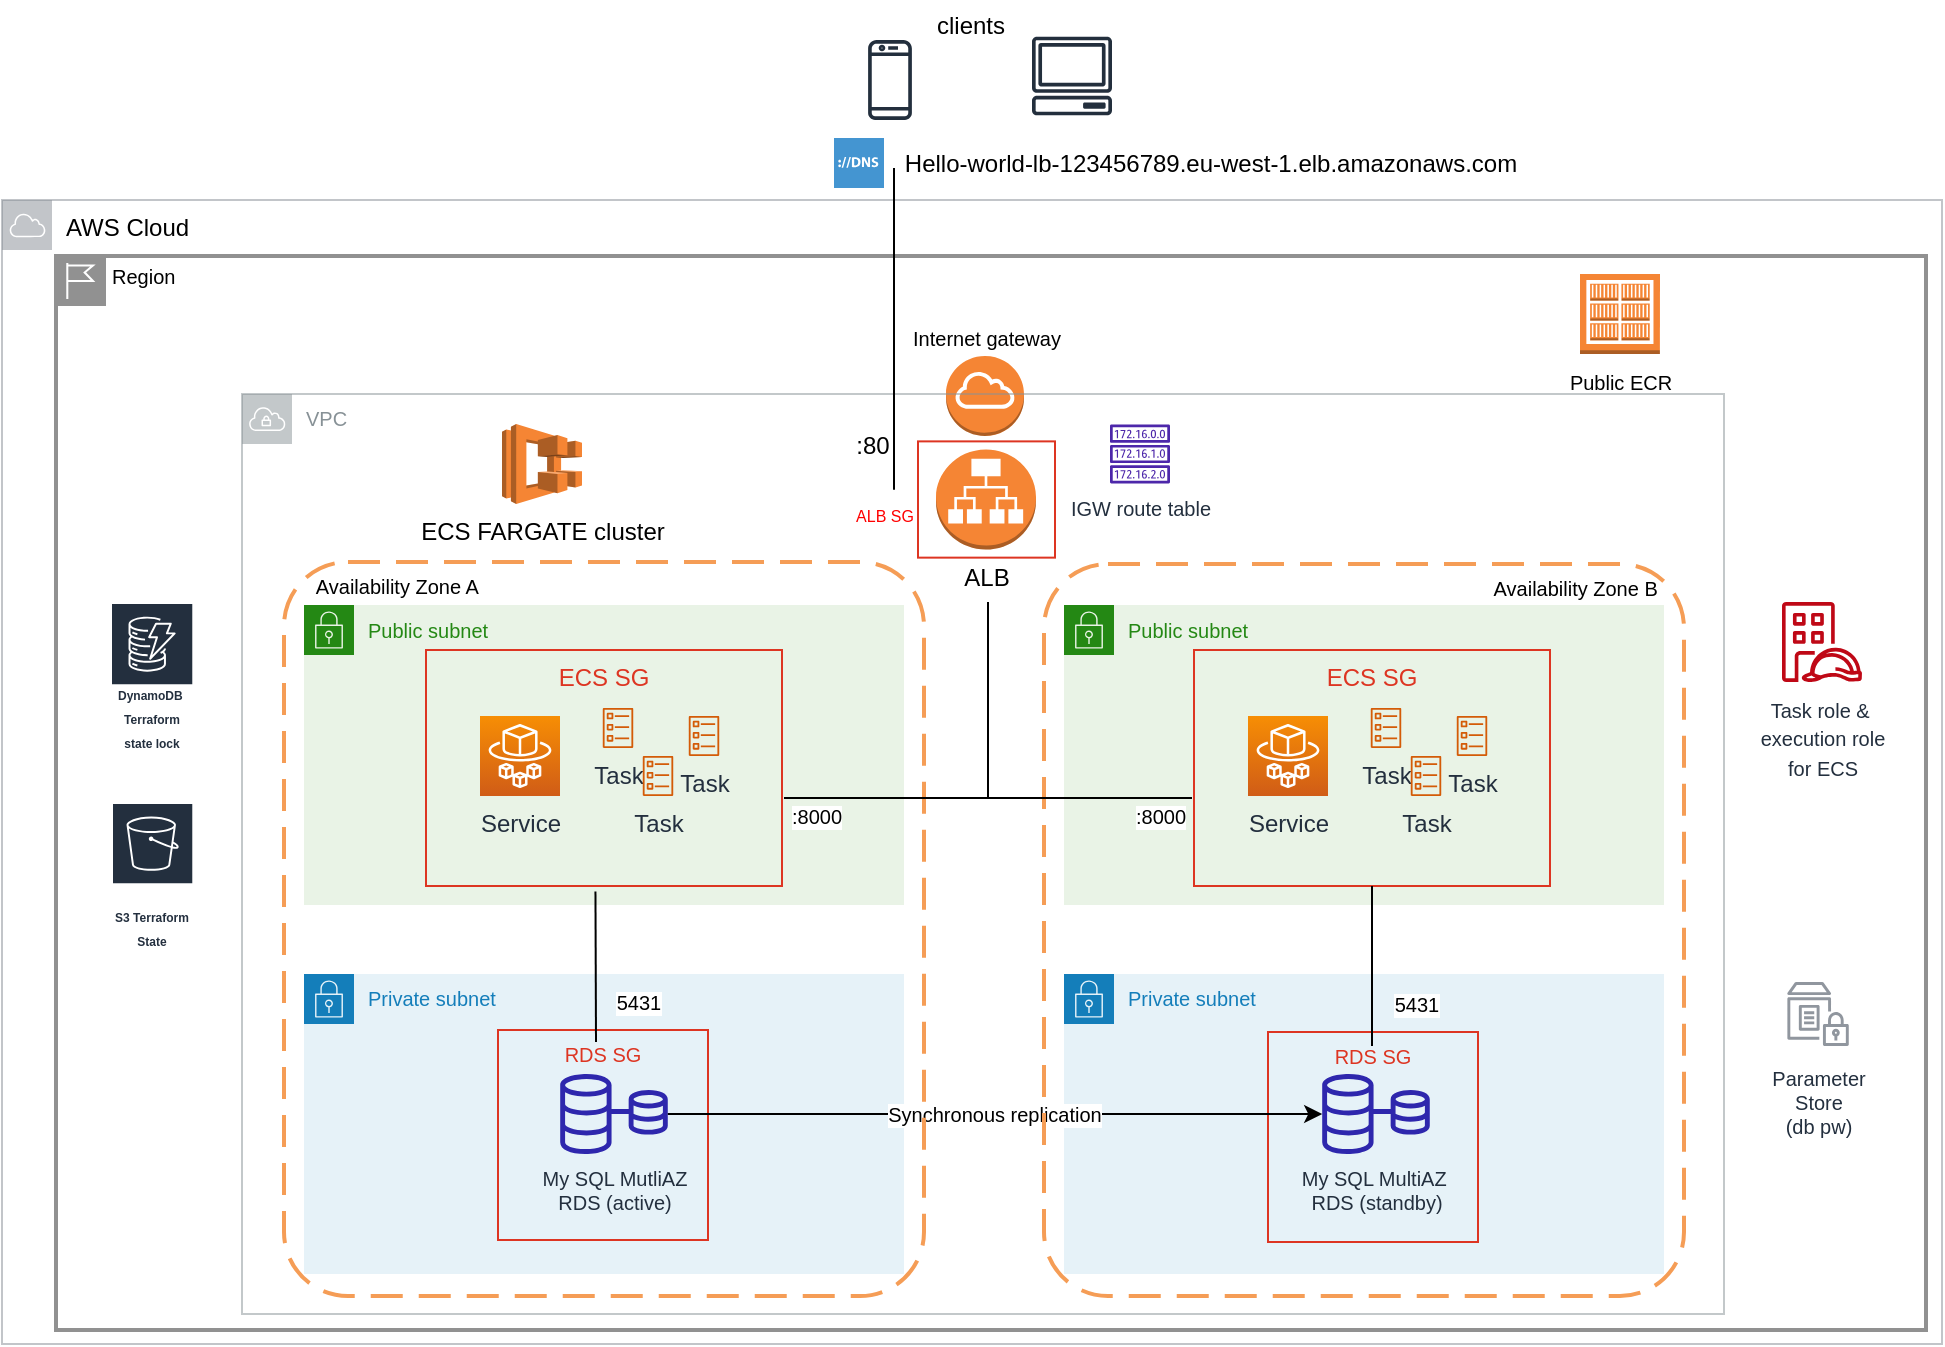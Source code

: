 <mxfile version="22.1.21" type="github">
  <diagram name="Page-1" id="jM4SRUG0wkxFFlr8D5Bl">
    <mxGraphModel dx="2284" dy="746" grid="1" gridSize="10" guides="1" tooltips="1" connect="1" arrows="1" fold="1" page="1" pageScale="1" pageWidth="850" pageHeight="1100" math="0" shadow="0">
      <root>
        <mxCell id="0" />
        <mxCell id="1" parent="0" />
        <mxCell id="E9GReNg-ktcZnUG_Qeob-2" value="Private subnet&amp;nbsp;" style="points=[[0,0],[0.25,0],[0.5,0],[0.75,0],[1,0],[1,0.25],[1,0.5],[1,0.75],[1,1],[0.75,1],[0.5,1],[0.25,1],[0,1],[0,0.75],[0,0.5],[0,0.25]];outlineConnect=0;gradientColor=none;html=1;whiteSpace=wrap;fontSize=10;fontStyle=0;container=1;pointerEvents=0;collapsible=0;recursiveResize=0;shape=mxgraph.aws4.group;grIcon=mxgraph.aws4.group_security_group;grStroke=0;strokeColor=#147EBA;fillColor=#E6F2F8;verticalAlign=top;align=left;spacingLeft=30;fontColor=#147EBA;dashed=0;" vertex="1" parent="1">
          <mxGeometry x="88" y="1328" width="300" height="150" as="geometry" />
        </mxCell>
        <mxCell id="E9GReNg-ktcZnUG_Qeob-3" value="My SQL MutliAZ&lt;br style=&quot;font-size: 10px;&quot;&gt;RDS (active)" style="sketch=0;outlineConnect=0;fontColor=#232F3E;gradientColor=none;fillColor=#2E27AD;strokeColor=none;dashed=0;verticalLabelPosition=bottom;verticalAlign=top;align=center;html=1;fontSize=10;fontStyle=0;aspect=fixed;pointerEvents=1;shape=mxgraph.aws4.rds_multi_az;" vertex="1" parent="E9GReNg-ktcZnUG_Qeob-2">
          <mxGeometry x="128.1" y="50" width="53.79" height="40" as="geometry" />
        </mxCell>
        <mxCell id="E9GReNg-ktcZnUG_Qeob-4" value="RDS SG" style="fillColor=none;strokeColor=#DD3522;verticalAlign=top;fontStyle=0;fontColor=#DD3522;fontSize=10;" vertex="1" parent="E9GReNg-ktcZnUG_Qeob-2">
          <mxGeometry x="97" y="28" width="105" height="105" as="geometry" />
        </mxCell>
        <mxCell id="E9GReNg-ktcZnUG_Qeob-5" value="Public subnet" style="points=[[0,0],[0.25,0],[0.5,0],[0.75,0],[1,0],[1,0.25],[1,0.5],[1,0.75],[1,1],[0.75,1],[0.5,1],[0.25,1],[0,1],[0,0.75],[0,0.5],[0,0.25]];outlineConnect=0;gradientColor=none;html=1;whiteSpace=wrap;fontSize=10;fontStyle=0;container=1;pointerEvents=0;collapsible=0;recursiveResize=0;shape=mxgraph.aws4.group;grIcon=mxgraph.aws4.group_security_group;grStroke=0;strokeColor=#248814;fillColor=#E9F3E6;verticalAlign=top;align=left;spacingLeft=30;fontColor=#248814;dashed=0;" vertex="1" parent="1">
          <mxGeometry x="88" y="1143.5" width="300" height="150" as="geometry" />
        </mxCell>
        <mxCell id="E9GReNg-ktcZnUG_Qeob-6" value="Public subnet" style="points=[[0,0],[0.25,0],[0.5,0],[0.75,0],[1,0],[1,0.25],[1,0.5],[1,0.75],[1,1],[0.75,1],[0.5,1],[0.25,1],[0,1],[0,0.75],[0,0.5],[0,0.25]];outlineConnect=0;gradientColor=none;html=1;whiteSpace=wrap;fontSize=10;fontStyle=0;container=1;pointerEvents=0;collapsible=0;recursiveResize=0;shape=mxgraph.aws4.group;grIcon=mxgraph.aws4.group_security_group;grStroke=0;strokeColor=#248814;fillColor=#E9F3E6;verticalAlign=top;align=left;spacingLeft=30;fontColor=#248814;dashed=0;" vertex="1" parent="1">
          <mxGeometry x="468" y="1143.5" width="300" height="150" as="geometry" />
        </mxCell>
        <mxCell id="E9GReNg-ktcZnUG_Qeob-7" value="Private subnet" style="points=[[0,0],[0.25,0],[0.5,0],[0.75,0],[1,0],[1,0.25],[1,0.5],[1,0.75],[1,1],[0.75,1],[0.5,1],[0.25,1],[0,1],[0,0.75],[0,0.5],[0,0.25]];outlineConnect=0;gradientColor=none;html=1;whiteSpace=wrap;fontSize=10;fontStyle=0;container=1;pointerEvents=0;collapsible=0;recursiveResize=0;shape=mxgraph.aws4.group;grIcon=mxgraph.aws4.group_security_group;grStroke=0;strokeColor=#147EBA;fillColor=#E6F2F8;verticalAlign=top;align=left;spacingLeft=30;fontColor=#147EBA;dashed=0;" vertex="1" parent="1">
          <mxGeometry x="468" y="1328" width="300" height="150" as="geometry" />
        </mxCell>
        <mxCell id="E9GReNg-ktcZnUG_Qeob-8" value="My SQL MultiAZ&amp;nbsp;&lt;br style=&quot;font-size: 10px;&quot;&gt;RDS (standby)" style="sketch=0;outlineConnect=0;fontColor=#232F3E;gradientColor=none;fillColor=#2E27AD;strokeColor=none;dashed=0;verticalLabelPosition=bottom;verticalAlign=top;align=center;html=1;fontSize=10;fontStyle=0;aspect=fixed;pointerEvents=1;shape=mxgraph.aws4.rds_multi_az;" vertex="1" parent="E9GReNg-ktcZnUG_Qeob-7">
          <mxGeometry x="129.1" y="50" width="53.79" height="40" as="geometry" />
        </mxCell>
        <mxCell id="E9GReNg-ktcZnUG_Qeob-9" value="RDS SG" style="fillColor=none;strokeColor=#DD3522;verticalAlign=top;fontStyle=0;fontColor=#DD3522;fontSize=10;" vertex="1" parent="E9GReNg-ktcZnUG_Qeob-7">
          <mxGeometry x="102" y="29" width="105" height="105" as="geometry" />
        </mxCell>
        <mxCell id="E9GReNg-ktcZnUG_Qeob-10" value="Synchronous&amp;nbsp;replication" style="edgeStyle=orthogonalEdgeStyle;rounded=0;orthogonalLoop=1;jettySize=auto;html=1;fontSize=10;" edge="1" parent="1" source="E9GReNg-ktcZnUG_Qeob-3" target="E9GReNg-ktcZnUG_Qeob-8">
          <mxGeometry relative="1" as="geometry">
            <mxPoint x="788" y="1413" as="targetPoint" />
          </mxGeometry>
        </mxCell>
        <mxCell id="E9GReNg-ktcZnUG_Qeob-11" value="Internet gateway" style="outlineConnect=0;dashed=0;verticalLabelPosition=top;verticalAlign=bottom;align=center;html=1;shape=mxgraph.aws3.internet_gateway;fillColor=#F58534;gradientColor=none;fontSize=10;labelPosition=center;" vertex="1" parent="1">
          <mxGeometry x="409" y="1019" width="39" height="40" as="geometry" />
        </mxCell>
        <mxCell id="E9GReNg-ktcZnUG_Qeob-12" value="Parameter&lt;br style=&quot;font-size: 10px;&quot;&gt;Store&lt;br style=&quot;font-size: 10px;&quot;&gt;(db pw)" style="sketch=0;outlineConnect=0;fontColor=#232F3E;gradientColor=none;strokeColor=#232F3E;fillColor=#ffffff;dashed=0;verticalLabelPosition=bottom;verticalAlign=top;align=center;html=1;fontSize=10;fontStyle=0;aspect=fixed;shape=mxgraph.aws4.resourceIcon;resIcon=mxgraph.aws4.parameter_store;shadow=0;opacity=50;" vertex="1" parent="1">
          <mxGeometry x="825" y="1328" width="40" height="40" as="geometry" />
        </mxCell>
        <mxCell id="E9GReNg-ktcZnUG_Qeob-13" value="VPC" style="sketch=0;outlineConnect=0;gradientColor=none;html=1;whiteSpace=wrap;fontSize=10;fontStyle=0;shape=mxgraph.aws4.group;grIcon=mxgraph.aws4.group_vpc;strokeColor=#879196;fillColor=none;verticalAlign=top;align=left;spacingLeft=30;fontColor=#879196;dashed=0;shadow=0;opacity=50;" vertex="1" parent="1">
          <mxGeometry x="57" y="1038" width="741" height="460" as="geometry" />
        </mxCell>
        <mxCell id="E9GReNg-ktcZnUG_Qeob-14" value="&lt;font color=&quot;#000000&quot; style=&quot;font-size: 12px;&quot;&gt;AWS Cloud&lt;/font&gt;" style="sketch=0;outlineConnect=0;gradientColor=none;html=1;whiteSpace=wrap;fontSize=10;fontStyle=0;shape=mxgraph.aws4.group;grIcon=mxgraph.aws4.group_aws_cloud;strokeColor=#858B94;fillColor=none;verticalAlign=top;align=left;spacingLeft=30;fontColor=#858B94;dashed=0;shadow=0;opacity=50;" vertex="1" parent="1">
          <mxGeometry x="-63" y="941" width="970" height="572" as="geometry" />
        </mxCell>
        <mxCell id="E9GReNg-ktcZnUG_Qeob-15" value="     Availability Zone A" style="rounded=1;arcSize=10;dashed=1;strokeColor=#F59D56;fillColor=none;gradientColor=none;dashPattern=8 4;strokeWidth=2;verticalAlign=top;align=left;fontSize=10;" vertex="1" parent="1">
          <mxGeometry x="78" y="1122" width="320" height="367" as="geometry" />
        </mxCell>
        <mxCell id="E9GReNg-ktcZnUG_Qeob-16" value=" Availability Zone B    " style="rounded=1;arcSize=10;dashed=1;strokeColor=#F59D56;fillColor=none;gradientColor=none;dashPattern=8 4;strokeWidth=2;verticalAlign=top;align=right;fontSize=10;" vertex="1" parent="1">
          <mxGeometry x="458" y="1123" width="320" height="366" as="geometry" />
        </mxCell>
        <mxCell id="E9GReNg-ktcZnUG_Qeob-17" value="IGW route table" style="sketch=0;outlineConnect=0;fontColor=#232F3E;gradientColor=none;fillColor=#4D27AA;strokeColor=none;dashed=0;verticalLabelPosition=bottom;verticalAlign=top;align=center;html=1;fontSize=10;fontStyle=0;aspect=fixed;pointerEvents=1;shape=mxgraph.aws4.route_table;" vertex="1" parent="1">
          <mxGeometry x="491" y="1053" width="30" height="30" as="geometry" />
        </mxCell>
        <mxCell id="E9GReNg-ktcZnUG_Qeob-18" value="Region" style="shape=mxgraph.ibm.box;prType=region;fontStyle=0;verticalAlign=top;align=left;spacingLeft=32;spacingTop=4;fillColor=none;rounded=0;whiteSpace=wrap;html=1;strokeColor=#919191;strokeWidth=2;dashed=0;container=1;spacing=-4;collapsible=0;expand=0;recursiveResize=0;fontSize=10;" vertex="1" parent="1">
          <mxGeometry x="-36" y="969" width="935" height="537" as="geometry" />
        </mxCell>
        <mxCell id="E9GReNg-ktcZnUG_Qeob-19" value="&lt;font style=&quot;font-size: 10px;&quot;&gt;Task role &amp;amp;&amp;nbsp;&lt;br&gt;execution role&lt;br&gt;for ECS&lt;/font&gt;" style="sketch=0;outlineConnect=0;fontColor=#232F3E;gradientColor=none;fillColor=#BF0816;strokeColor=none;dashed=0;verticalLabelPosition=bottom;verticalAlign=top;align=center;html=1;fontSize=12;fontStyle=0;aspect=fixed;pointerEvents=1;shape=mxgraph.aws4.identity_access_management_iam_roles_anywhere;" vertex="1" parent="E9GReNg-ktcZnUG_Qeob-18">
          <mxGeometry x="863" y="173" width="40" height="40" as="geometry" />
        </mxCell>
        <mxCell id="E9GReNg-ktcZnUG_Qeob-20" value="ALB" style="outlineConnect=0;dashed=0;verticalLabelPosition=bottom;verticalAlign=top;align=center;html=1;shape=mxgraph.aws3.application_load_balancer;fillColor=#F58534;gradientColor=none;" vertex="1" parent="E9GReNg-ktcZnUG_Qeob-18">
          <mxGeometry x="440" y="96.75" width="50" height="50" as="geometry" />
        </mxCell>
        <mxCell id="E9GReNg-ktcZnUG_Qeob-21" value="&lt;font style=&quot;font-size: 10px;&quot;&gt;Public ECR&lt;/font&gt;" style="outlineConnect=0;dashed=0;verticalLabelPosition=bottom;verticalAlign=top;align=center;html=1;shape=mxgraph.aws3.ecr_registry;fillColor=#F58534;gradientColor=none;" vertex="1" parent="E9GReNg-ktcZnUG_Qeob-18">
          <mxGeometry x="762" y="9" width="40" height="40" as="geometry" />
        </mxCell>
        <mxCell id="E9GReNg-ktcZnUG_Qeob-22" value="ECS FARGATE cluster" style="outlineConnect=0;dashed=0;verticalLabelPosition=bottom;verticalAlign=top;align=center;html=1;shape=mxgraph.aws3.ecs;fillColor=#F58534;gradientColor=none;" vertex="1" parent="E9GReNg-ktcZnUG_Qeob-18">
          <mxGeometry x="223" y="84" width="40" height="40" as="geometry" />
        </mxCell>
        <mxCell id="E9GReNg-ktcZnUG_Qeob-23" value="Service" style="sketch=0;points=[[0,0,0],[0.25,0,0],[0.5,0,0],[0.75,0,0],[1,0,0],[0,1,0],[0.25,1,0],[0.5,1,0],[0.75,1,0],[1,1,0],[0,0.25,0],[0,0.5,0],[0,0.75,0],[1,0.25,0],[1,0.5,0],[1,0.75,0]];outlineConnect=0;fontColor=#232F3E;gradientColor=#F78E04;gradientDirection=north;fillColor=#D05C17;strokeColor=#ffffff;dashed=0;verticalLabelPosition=bottom;verticalAlign=top;align=center;html=1;fontSize=12;fontStyle=0;aspect=fixed;shape=mxgraph.aws4.resourceIcon;resIcon=mxgraph.aws4.fargate;" vertex="1" parent="E9GReNg-ktcZnUG_Qeob-18">
          <mxGeometry x="212" y="230" width="40" height="40" as="geometry" />
        </mxCell>
        <mxCell id="E9GReNg-ktcZnUG_Qeob-24" value="Task" style="sketch=0;outlineConnect=0;fontColor=#232F3E;gradientColor=none;fillColor=#D45B07;strokeColor=none;dashed=0;verticalLabelPosition=bottom;verticalAlign=top;align=center;html=1;fontSize=12;fontStyle=0;pointerEvents=1;shape=mxgraph.aws4.ecs_task;" vertex="1" parent="E9GReNg-ktcZnUG_Qeob-18">
          <mxGeometry x="271" y="226" width="20" height="20" as="geometry" />
        </mxCell>
        <mxCell id="E9GReNg-ktcZnUG_Qeob-25" value="Task" style="sketch=0;outlineConnect=0;fontColor=#232F3E;gradientColor=none;fillColor=#D45B07;strokeColor=none;dashed=0;verticalLabelPosition=bottom;verticalAlign=top;align=center;html=1;fontSize=12;fontStyle=0;pointerEvents=1;shape=mxgraph.aws4.ecs_task;" vertex="1" parent="E9GReNg-ktcZnUG_Qeob-18">
          <mxGeometry x="291" y="250" width="20" height="20" as="geometry" />
        </mxCell>
        <mxCell id="E9GReNg-ktcZnUG_Qeob-26" value="Task" style="sketch=0;outlineConnect=0;fontColor=#232F3E;gradientColor=none;fillColor=#D45B07;strokeColor=none;dashed=0;verticalLabelPosition=bottom;verticalAlign=top;align=center;html=1;fontSize=12;fontStyle=0;pointerEvents=1;shape=mxgraph.aws4.ecs_task;" vertex="1" parent="E9GReNg-ktcZnUG_Qeob-18">
          <mxGeometry x="314" y="230" width="20" height="20" as="geometry" />
        </mxCell>
        <mxCell id="E9GReNg-ktcZnUG_Qeob-27" value="ECS SG" style="fillColor=none;strokeColor=#DD3522;verticalAlign=top;fontStyle=0;fontColor=#DD3522;whiteSpace=wrap;html=1;" vertex="1" parent="E9GReNg-ktcZnUG_Qeob-18">
          <mxGeometry x="185" y="197" width="178" height="118" as="geometry" />
        </mxCell>
        <mxCell id="E9GReNg-ktcZnUG_Qeob-28" value="Service" style="sketch=0;points=[[0,0,0],[0.25,0,0],[0.5,0,0],[0.75,0,0],[1,0,0],[0,1,0],[0.25,1,0],[0.5,1,0],[0.75,1,0],[1,1,0],[0,0.25,0],[0,0.5,0],[0,0.75,0],[1,0.25,0],[1,0.5,0],[1,0.75,0]];outlineConnect=0;fontColor=#232F3E;gradientColor=#F78E04;gradientDirection=north;fillColor=#D05C17;strokeColor=#ffffff;dashed=0;verticalLabelPosition=bottom;verticalAlign=top;align=center;html=1;fontSize=12;fontStyle=0;aspect=fixed;shape=mxgraph.aws4.resourceIcon;resIcon=mxgraph.aws4.fargate;" vertex="1" parent="E9GReNg-ktcZnUG_Qeob-18">
          <mxGeometry x="596" y="230" width="40" height="40" as="geometry" />
        </mxCell>
        <mxCell id="E9GReNg-ktcZnUG_Qeob-29" value="Task" style="sketch=0;outlineConnect=0;fontColor=#232F3E;gradientColor=none;fillColor=#D45B07;strokeColor=none;dashed=0;verticalLabelPosition=bottom;verticalAlign=top;align=center;html=1;fontSize=12;fontStyle=0;pointerEvents=1;shape=mxgraph.aws4.ecs_task;" vertex="1" parent="E9GReNg-ktcZnUG_Qeob-18">
          <mxGeometry x="655" y="226" width="20" height="20" as="geometry" />
        </mxCell>
        <mxCell id="E9GReNg-ktcZnUG_Qeob-30" value="Task" style="sketch=0;outlineConnect=0;fontColor=#232F3E;gradientColor=none;fillColor=#D45B07;strokeColor=none;dashed=0;verticalLabelPosition=bottom;verticalAlign=top;align=center;html=1;fontSize=12;fontStyle=0;pointerEvents=1;shape=mxgraph.aws4.ecs_task;" vertex="1" parent="E9GReNg-ktcZnUG_Qeob-18">
          <mxGeometry x="675" y="250" width="20" height="20" as="geometry" />
        </mxCell>
        <mxCell id="E9GReNg-ktcZnUG_Qeob-31" value="Task" style="sketch=0;outlineConnect=0;fontColor=#232F3E;gradientColor=none;fillColor=#D45B07;strokeColor=none;dashed=0;verticalLabelPosition=bottom;verticalAlign=top;align=center;html=1;fontSize=12;fontStyle=0;pointerEvents=1;shape=mxgraph.aws4.ecs_task;" vertex="1" parent="E9GReNg-ktcZnUG_Qeob-18">
          <mxGeometry x="698" y="230" width="20" height="20" as="geometry" />
        </mxCell>
        <mxCell id="E9GReNg-ktcZnUG_Qeob-32" value="ECS SG" style="fillColor=none;strokeColor=#DD3522;verticalAlign=top;fontStyle=0;fontColor=#DD3522;whiteSpace=wrap;html=1;" vertex="1" parent="E9GReNg-ktcZnUG_Qeob-18">
          <mxGeometry x="569" y="197" width="178" height="118" as="geometry" />
        </mxCell>
        <mxCell id="E9GReNg-ktcZnUG_Qeob-33" value="" style="endArrow=none;html=1;rounded=0;" edge="1" parent="E9GReNg-ktcZnUG_Qeob-18">
          <mxGeometry width="50" height="50" relative="1" as="geometry">
            <mxPoint x="364" y="271" as="sourcePoint" />
            <mxPoint x="466" y="173" as="targetPoint" />
            <Array as="points">
              <mxPoint x="568" y="271" />
              <mxPoint x="466" y="271" />
            </Array>
          </mxGeometry>
        </mxCell>
        <mxCell id="E9GReNg-ktcZnUG_Qeob-34" value=":8000" style="edgeLabel;html=1;align=center;verticalAlign=middle;resizable=0;points=[];fontSize=10;" vertex="1" connectable="0" parent="E9GReNg-ktcZnUG_Qeob-33">
          <mxGeometry x="-0.91" y="-1" relative="1" as="geometry">
            <mxPoint x="-2" y="8" as="offset" />
          </mxGeometry>
        </mxCell>
        <mxCell id="E9GReNg-ktcZnUG_Qeob-35" value=":8000" style="edgeLabel;html=1;align=center;verticalAlign=middle;resizable=0;points=[];fontSize=10;" vertex="1" connectable="0" parent="E9GReNg-ktcZnUG_Qeob-33">
          <mxGeometry x="0.086" relative="1" as="geometry">
            <mxPoint x="-1" y="9" as="offset" />
          </mxGeometry>
        </mxCell>
        <mxCell id="E9GReNg-ktcZnUG_Qeob-36" value="" style="endArrow=none;html=1;rounded=0;entryX=0.476;entryY=1.023;entryDx=0;entryDy=0;entryPerimeter=0;" edge="1" parent="E9GReNg-ktcZnUG_Qeob-18" target="E9GReNg-ktcZnUG_Qeob-27">
          <mxGeometry width="50" height="50" relative="1" as="geometry">
            <mxPoint x="270" y="393" as="sourcePoint" />
            <mxPoint x="321" y="343" as="targetPoint" />
          </mxGeometry>
        </mxCell>
        <mxCell id="E9GReNg-ktcZnUG_Qeob-37" value="5431" style="edgeLabel;html=1;align=center;verticalAlign=middle;resizable=0;points=[];fontSize=10;" vertex="1" connectable="0" parent="E9GReNg-ktcZnUG_Qeob-36">
          <mxGeometry x="-0.333" y="-1" relative="1" as="geometry">
            <mxPoint x="20" y="5" as="offset" />
          </mxGeometry>
        </mxCell>
        <mxCell id="E9GReNg-ktcZnUG_Qeob-38" value="" style="endArrow=none;html=1;rounded=0;entryX=0.5;entryY=1;entryDx=0;entryDy=0;" edge="1" parent="E9GReNg-ktcZnUG_Qeob-18" target="E9GReNg-ktcZnUG_Qeob-32">
          <mxGeometry width="50" height="50" relative="1" as="geometry">
            <mxPoint x="658" y="395" as="sourcePoint" />
            <mxPoint x="705" y="345" as="targetPoint" />
          </mxGeometry>
        </mxCell>
        <mxCell id="E9GReNg-ktcZnUG_Qeob-39" value="" style="endArrow=none;html=1;rounded=0;entryX=0.617;entryY=-0.097;entryDx=0;entryDy=0;entryPerimeter=0;" edge="1" parent="E9GReNg-ktcZnUG_Qeob-18" target="E9GReNg-ktcZnUG_Qeob-45">
          <mxGeometry width="50" height="50" relative="1" as="geometry">
            <mxPoint x="419" y="-44" as="sourcePoint" />
            <mxPoint x="419" y="134" as="targetPoint" />
          </mxGeometry>
        </mxCell>
        <mxCell id="E9GReNg-ktcZnUG_Qeob-40" value=":80" style="text;html=1;align=center;verticalAlign=middle;resizable=0;points=[];autosize=1;strokeColor=none;fillColor=none;" vertex="1" parent="E9GReNg-ktcZnUG_Qeob-18">
          <mxGeometry x="390" y="82" width="35" height="26" as="geometry" />
        </mxCell>
        <mxCell id="E9GReNg-ktcZnUG_Qeob-41" value="5431" style="edgeLabel;html=1;align=center;verticalAlign=middle;resizable=0;points=[];fontSize=10;" vertex="1" connectable="0" parent="E9GReNg-ktcZnUG_Qeob-18">
          <mxGeometry x="665.0" y="374.999" as="geometry">
            <mxPoint x="15" y="-1" as="offset" />
          </mxGeometry>
        </mxCell>
        <mxCell id="E9GReNg-ktcZnUG_Qeob-42" value="&lt;font style=&quot;font-size: 6px;&quot;&gt;DynamoDB&amp;nbsp; Terraform state lock&lt;/font&gt;" style="sketch=0;outlineConnect=0;fontColor=#232F3E;gradientColor=none;strokeColor=#ffffff;fillColor=#232F3E;dashed=0;verticalLabelPosition=middle;verticalAlign=bottom;align=center;html=1;whiteSpace=wrap;fontSize=10;fontStyle=1;spacing=3;shape=mxgraph.aws4.productIcon;prIcon=mxgraph.aws4.dynamodb;strokeWidth=1;aspect=fixed;" vertex="1" parent="E9GReNg-ktcZnUG_Qeob-18">
          <mxGeometry x="27" y="173" width="42.14" height="79" as="geometry" />
        </mxCell>
        <mxCell id="E9GReNg-ktcZnUG_Qeob-43" value="&lt;span style=&quot;font-size: 6px;&quot;&gt;S3 Terraform State&lt;br&gt;&lt;/span&gt;" style="sketch=0;outlineConnect=0;fontColor=#232F3E;gradientColor=none;strokeColor=#ffffff;fillColor=#232F3E;dashed=0;verticalLabelPosition=middle;verticalAlign=bottom;align=center;html=1;whiteSpace=wrap;fontSize=10;fontStyle=1;spacing=3;shape=mxgraph.aws4.productIcon;prIcon=mxgraph.aws4.s3;strokeWidth=1;aspect=fixed;" vertex="1" parent="E9GReNg-ktcZnUG_Qeob-18">
          <mxGeometry x="27.5" y="273" width="41.64" height="78" as="geometry" />
        </mxCell>
        <mxCell id="E9GReNg-ktcZnUG_Qeob-44" value="&amp;nbsp; &amp;nbsp; &amp;nbsp; &amp;nbsp; &amp;nbsp; &amp;nbsp; &amp;nbsp; &amp;nbsp; &amp;nbsp; &amp;nbsp; &amp;nbsp; &amp;nbsp; &amp;nbsp; &amp;nbsp; &amp;nbsp; &amp;nbsp; &amp;nbsp; &amp;nbsp; &amp;nbsp; &amp;nbsp; &amp;nbsp; &amp;nbsp; &amp;nbsp; &amp;nbsp; &amp;nbsp; &amp;nbsp; &amp;nbsp; &amp;nbsp; &amp;nbsp; &amp;nbsp; &amp;nbsp; &amp;nbsp; &amp;nbsp; &amp;nbsp; &amp;nbsp; &amp;nbsp; &amp;nbsp; &amp;nbsp; &amp;nbsp; &amp;nbsp; &amp;nbsp; &amp;nbsp; &amp;nbsp; &amp;nbsp; &amp;nbsp; &amp;nbsp; &amp;nbsp; &amp;nbsp; &amp;nbsp; &amp;nbsp; &amp;nbsp;&amp;nbsp;" style="fillColor=none;strokeColor=#DD3522;verticalAlign=top;fontStyle=0;fontColor=#DD3522;whiteSpace=wrap;html=1;align=center;" vertex="1" parent="E9GReNg-ktcZnUG_Qeob-18">
          <mxGeometry x="431" y="92.69" width="68.5" height="58.13" as="geometry" />
        </mxCell>
        <mxCell id="E9GReNg-ktcZnUG_Qeob-45" value="&lt;font color=&quot;#ff0000&quot; style=&quot;font-size: 8px;&quot;&gt;ALB SG&lt;/font&gt;" style="text;html=1;align=center;verticalAlign=middle;resizable=0;points=[];autosize=1;strokeColor=none;fillColor=none;fontSize=8;" vertex="1" parent="E9GReNg-ktcZnUG_Qeob-18">
          <mxGeometry x="390" y="119" width="47" height="22" as="geometry" />
        </mxCell>
        <mxCell id="E9GReNg-ktcZnUG_Qeob-46" value="" style="sketch=0;outlineConnect=0;fontColor=#232F3E;gradientColor=none;fillColor=#232F3D;strokeColor=none;dashed=0;verticalLabelPosition=bottom;verticalAlign=top;align=center;html=1;fontSize=12;fontStyle=0;pointerEvents=1;shape=mxgraph.aws4.client;" vertex="1" parent="1">
          <mxGeometry x="452" y="859" width="40" height="40" as="geometry" />
        </mxCell>
        <mxCell id="E9GReNg-ktcZnUG_Qeob-47" value="" style="sketch=0;outlineConnect=0;fontColor=#232F3E;gradientColor=none;fillColor=#232F3D;strokeColor=none;dashed=0;verticalLabelPosition=bottom;verticalAlign=top;align=center;html=1;fontSize=12;fontStyle=0;pointerEvents=1;shape=mxgraph.aws4.mobile_client;" vertex="1" parent="1">
          <mxGeometry x="361" y="861" width="40" height="40" as="geometry" />
        </mxCell>
        <mxCell id="E9GReNg-ktcZnUG_Qeob-48" value="clients" style="text;html=1;align=center;verticalAlign=middle;resizable=0;points=[];autosize=1;strokeColor=none;fillColor=none;" vertex="1" parent="1">
          <mxGeometry x="395" y="841" width="52" height="26" as="geometry" />
        </mxCell>
        <mxCell id="E9GReNg-ktcZnUG_Qeob-49" value="Hello-world-lb-123456789.eu-west-1.elb.amazonaws.com" style="text;html=1;align=center;verticalAlign=middle;resizable=0;points=[];autosize=1;strokeColor=none;fillColor=none;" vertex="1" parent="1">
          <mxGeometry x="378.5" y="910" width="324" height="26" as="geometry" />
        </mxCell>
        <mxCell id="E9GReNg-ktcZnUG_Qeob-50" value="" style="shadow=0;dashed=0;html=1;strokeColor=none;fillColor=#4495D1;labelPosition=center;verticalLabelPosition=bottom;verticalAlign=top;align=center;outlineConnect=0;shape=mxgraph.veeam.dns;fontSize=10;" vertex="1" parent="1">
          <mxGeometry x="353" y="910" width="25" height="25" as="geometry" />
        </mxCell>
      </root>
    </mxGraphModel>
  </diagram>
</mxfile>

